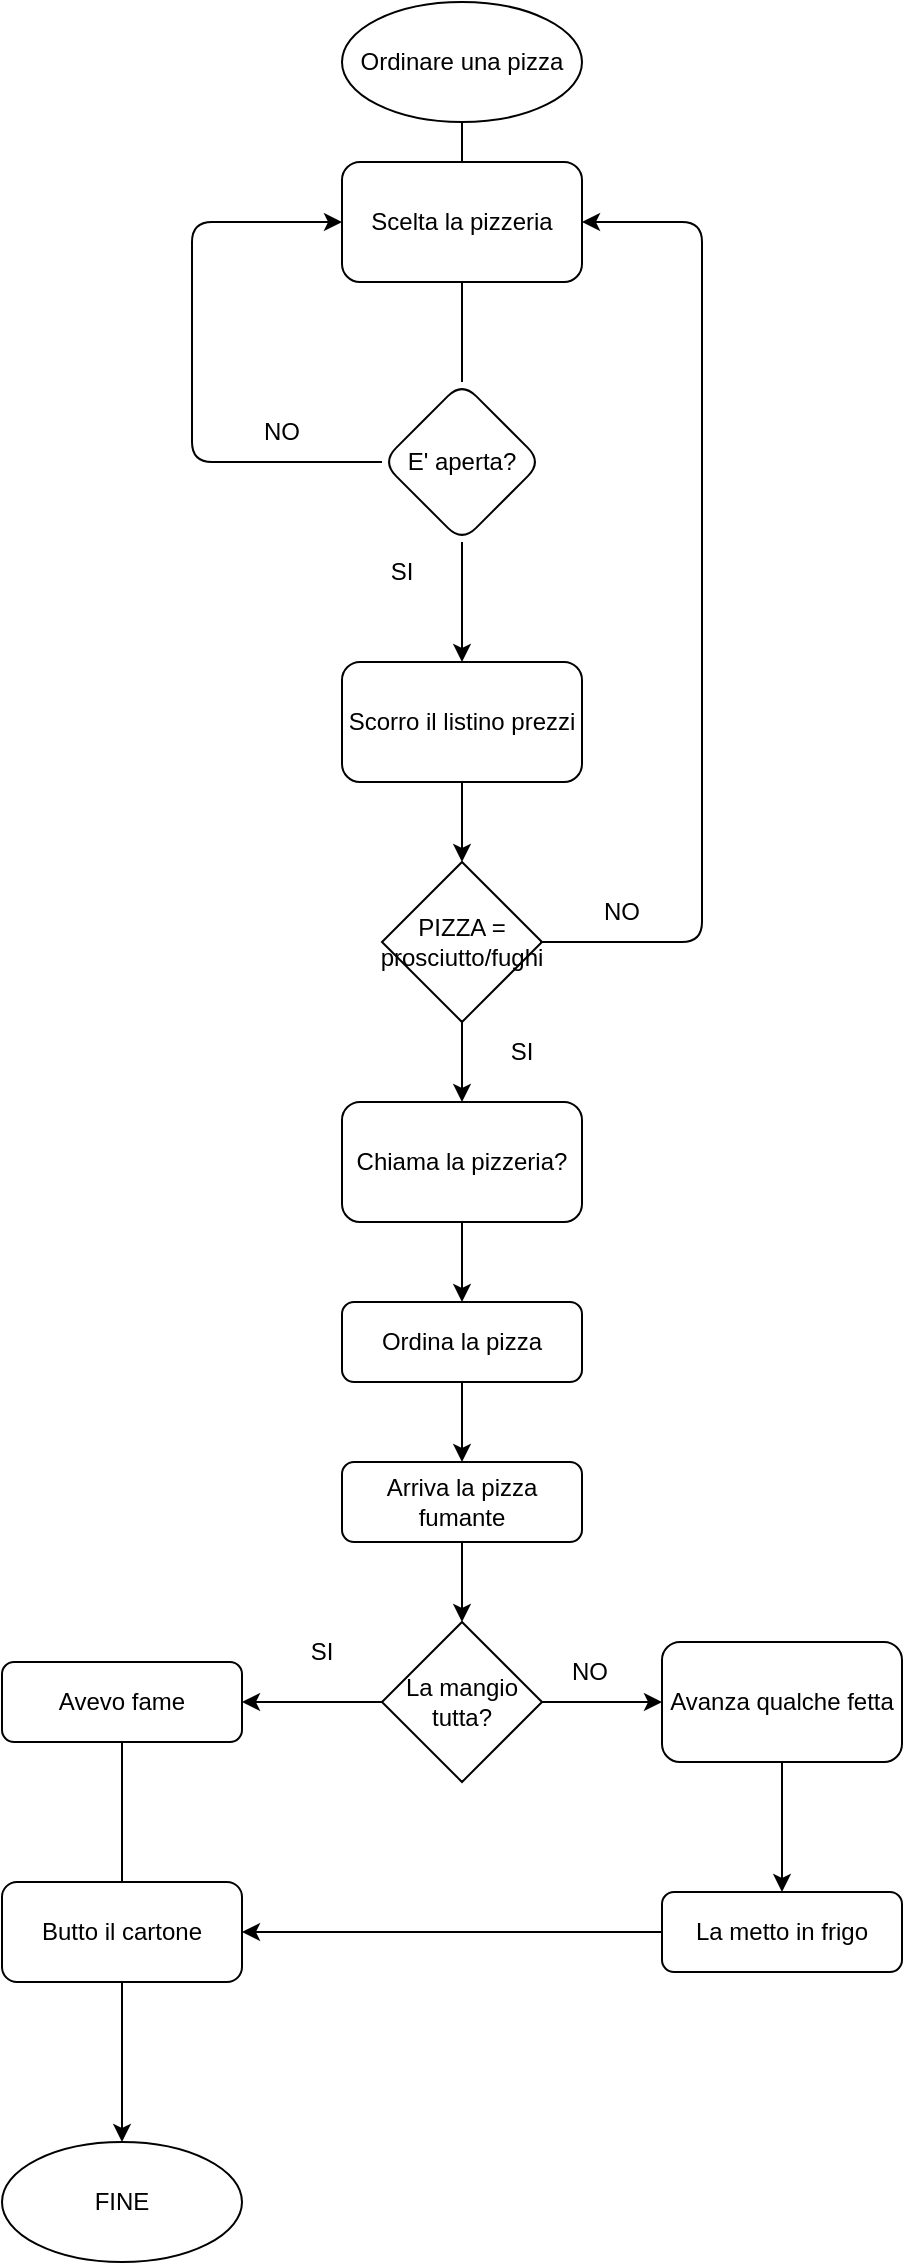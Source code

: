 <mxfile>
    <diagram id="vD0Yra5K1dsCdRTD-s6w" name="Pagina-1">
        <mxGraphModel dx="894" dy="629" grid="1" gridSize="10" guides="1" tooltips="1" connect="1" arrows="1" fold="1" page="1" pageScale="1" pageWidth="827" pageHeight="1169" math="0" shadow="0">
            <root>
                <mxCell id="0"/>
                <mxCell id="1" parent="0"/>
                <mxCell id="4" style="edgeStyle=none;html=1;startArrow=none;" edge="1" parent="1" source="32" target="5">
                    <mxGeometry relative="1" as="geometry">
                        <mxPoint x="380" y="120" as="targetPoint"/>
                    </mxGeometry>
                </mxCell>
                <mxCell id="2" value="Ordinare una pizza" style="ellipse;whiteSpace=wrap;html=1;" vertex="1" parent="1">
                    <mxGeometry x="320" width="120" height="60" as="geometry"/>
                </mxCell>
                <mxCell id="7" value="" style="edgeStyle=none;html=1;" edge="1" parent="1" source="5" target="6">
                    <mxGeometry relative="1" as="geometry"/>
                </mxCell>
                <mxCell id="5" value="Scorro il listino prezzi" style="rounded=1;whiteSpace=wrap;html=1;" vertex="1" parent="1">
                    <mxGeometry x="320" y="330" width="120" height="60" as="geometry"/>
                </mxCell>
                <mxCell id="11" value="" style="edgeStyle=none;html=1;" edge="1" parent="1" source="6" target="10">
                    <mxGeometry relative="1" as="geometry"/>
                </mxCell>
                <mxCell id="6" value="PIZZA = prosciutto/fughi" style="rhombus;whiteSpace=wrap;html=1;" vertex="1" parent="1">
                    <mxGeometry x="340" y="430" width="80" height="80" as="geometry"/>
                </mxCell>
                <mxCell id="10" value="Chiama la pizzeria?" style="rounded=1;whiteSpace=wrap;html=1;" vertex="1" parent="1">
                    <mxGeometry x="320" y="550" width="120" height="60" as="geometry"/>
                </mxCell>
                <mxCell id="18" value="SI" style="text;html=1;strokeColor=none;fillColor=none;align=center;verticalAlign=middle;whiteSpace=wrap;rounded=0;" vertex="1" parent="1">
                    <mxGeometry x="380" y="510" width="60" height="30" as="geometry"/>
                </mxCell>
                <mxCell id="23" value="" style="edgeStyle=none;html=1;" edge="1" parent="1" target="22">
                    <mxGeometry relative="1" as="geometry">
                        <mxPoint x="380.0" y="610.0" as="sourcePoint"/>
                    </mxGeometry>
                </mxCell>
                <mxCell id="40" value="" style="edgeStyle=none;html=1;" edge="1" parent="1" source="22" target="39">
                    <mxGeometry relative="1" as="geometry"/>
                </mxCell>
                <mxCell id="22" value="Ordina la pizza" style="rounded=1;whiteSpace=wrap;html=1;" vertex="1" parent="1">
                    <mxGeometry x="320" y="650" width="120" height="40" as="geometry"/>
                </mxCell>
                <mxCell id="30" value="Scelta la pizzeria" style="rounded=1;whiteSpace=wrap;html=1;" vertex="1" parent="1">
                    <mxGeometry x="320" y="80" width="120" height="60" as="geometry"/>
                </mxCell>
                <mxCell id="31" value="" style="edgeStyle=none;html=1;endArrow=none;" edge="1" parent="1" source="2" target="30">
                    <mxGeometry relative="1" as="geometry">
                        <mxPoint x="380.0" y="250" as="targetPoint"/>
                        <mxPoint x="380.0" y="60" as="sourcePoint"/>
                    </mxGeometry>
                </mxCell>
                <mxCell id="32" value="E' aperta?" style="rhombus;whiteSpace=wrap;html=1;rounded=1;" vertex="1" parent="1">
                    <mxGeometry x="340" y="190" width="80" height="80" as="geometry"/>
                </mxCell>
                <mxCell id="33" value="" style="edgeStyle=none;html=1;startArrow=none;endArrow=none;" edge="1" parent="1" source="30" target="32">
                    <mxGeometry relative="1" as="geometry">
                        <mxPoint x="380.0" y="250" as="targetPoint"/>
                        <mxPoint x="380.0" y="140" as="sourcePoint"/>
                    </mxGeometry>
                </mxCell>
                <mxCell id="34" value="SI" style="text;html=1;strokeColor=none;fillColor=none;align=center;verticalAlign=middle;whiteSpace=wrap;rounded=0;" vertex="1" parent="1">
                    <mxGeometry x="320" y="270" width="60" height="30" as="geometry"/>
                </mxCell>
                <mxCell id="35" value="" style="endArrow=classic;html=1;startArrow=none;" edge="1" parent="1">
                    <mxGeometry width="50" height="50" relative="1" as="geometry">
                        <mxPoint x="245" y="200" as="sourcePoint"/>
                        <mxPoint x="320" y="110" as="targetPoint"/>
                        <Array as="points">
                            <mxPoint x="245" y="110"/>
                        </Array>
                    </mxGeometry>
                </mxCell>
                <mxCell id="36" value="NO" style="text;html=1;strokeColor=none;fillColor=none;align=center;verticalAlign=middle;whiteSpace=wrap;rounded=0;" vertex="1" parent="1">
                    <mxGeometry x="260" y="200" width="60" height="30" as="geometry"/>
                </mxCell>
                <mxCell id="38" value="" style="endArrow=none;html=1;exitX=0;exitY=0.5;exitDx=0;exitDy=0;" edge="1" parent="1" source="32">
                    <mxGeometry width="50" height="50" relative="1" as="geometry">
                        <mxPoint x="340.0" y="230" as="sourcePoint"/>
                        <mxPoint x="245" y="190" as="targetPoint"/>
                        <Array as="points">
                            <mxPoint x="245" y="230"/>
                        </Array>
                    </mxGeometry>
                </mxCell>
                <mxCell id="42" value="" style="edgeStyle=none;html=1;" edge="1" parent="1" source="39" target="41">
                    <mxGeometry relative="1" as="geometry"/>
                </mxCell>
                <mxCell id="39" value="Arriva la pizza fumante" style="whiteSpace=wrap;html=1;rounded=1;" vertex="1" parent="1">
                    <mxGeometry x="320" y="730" width="120" height="40" as="geometry"/>
                </mxCell>
                <mxCell id="44" value="" style="edgeStyle=none;html=1;startArrow=none;" edge="1" parent="1" target="43">
                    <mxGeometry relative="1" as="geometry">
                        <mxPoint x="270" y="830.0" as="sourcePoint"/>
                    </mxGeometry>
                </mxCell>
                <mxCell id="46" value="" style="edgeStyle=none;html=1;" edge="1" parent="1" source="41" target="45">
                    <mxGeometry relative="1" as="geometry"/>
                </mxCell>
                <mxCell id="50" value="" style="edgeStyle=none;html=1;" edge="1" parent="1" source="41" target="43">
                    <mxGeometry relative="1" as="geometry"/>
                </mxCell>
                <mxCell id="41" value="La mangio tutta?" style="rhombus;whiteSpace=wrap;html=1;" vertex="1" parent="1">
                    <mxGeometry x="340" y="810" width="80" height="80" as="geometry"/>
                </mxCell>
                <mxCell id="53" value="" style="edgeStyle=none;html=1;" edge="1" parent="1" source="43" target="52">
                    <mxGeometry relative="1" as="geometry"/>
                </mxCell>
                <mxCell id="43" value="Avevo fame" style="rounded=1;whiteSpace=wrap;html=1;" vertex="1" parent="1">
                    <mxGeometry x="150" y="830" width="120" height="40" as="geometry"/>
                </mxCell>
                <mxCell id="56" value="" style="edgeStyle=none;html=1;" edge="1" parent="1" source="45" target="55">
                    <mxGeometry relative="1" as="geometry"/>
                </mxCell>
                <mxCell id="45" value="Avanza qualche fetta" style="rounded=1;whiteSpace=wrap;html=1;" vertex="1" parent="1">
                    <mxGeometry x="480" y="820" width="120" height="60" as="geometry"/>
                </mxCell>
                <mxCell id="47" value="NO" style="text;html=1;strokeColor=none;fillColor=none;align=center;verticalAlign=middle;whiteSpace=wrap;rounded=0;" vertex="1" parent="1">
                    <mxGeometry x="414" y="820" width="60" height="30" as="geometry"/>
                </mxCell>
                <mxCell id="51" value="SI" style="text;html=1;strokeColor=none;fillColor=none;align=center;verticalAlign=middle;whiteSpace=wrap;rounded=0;" vertex="1" parent="1">
                    <mxGeometry x="280" y="810" width="60" height="30" as="geometry"/>
                </mxCell>
                <mxCell id="52" value="FINE" style="ellipse;whiteSpace=wrap;html=1;rounded=1;" vertex="1" parent="1">
                    <mxGeometry x="150" y="1070" width="120" height="60" as="geometry"/>
                </mxCell>
                <mxCell id="54" value="Butto il cartone" style="rounded=1;whiteSpace=wrap;html=1;" vertex="1" parent="1">
                    <mxGeometry x="150" y="940" width="120" height="50" as="geometry"/>
                </mxCell>
                <mxCell id="55" value="La metto in frigo" style="whiteSpace=wrap;html=1;rounded=1;" vertex="1" parent="1">
                    <mxGeometry x="480" y="945" width="120" height="40" as="geometry"/>
                </mxCell>
                <mxCell id="59" value="" style="endArrow=classic;html=1;exitX=0;exitY=0.5;exitDx=0;exitDy=0;entryX=1;entryY=0.5;entryDx=0;entryDy=0;" edge="1" parent="1" source="55" target="54">
                    <mxGeometry width="50" height="50" relative="1" as="geometry">
                        <mxPoint x="360" y="870" as="sourcePoint"/>
                        <mxPoint x="410" y="820" as="targetPoint"/>
                    </mxGeometry>
                </mxCell>
                <mxCell id="60" value="NO" style="text;html=1;strokeColor=none;fillColor=none;align=center;verticalAlign=middle;whiteSpace=wrap;rounded=0;" vertex="1" parent="1">
                    <mxGeometry x="430" y="440" width="60" height="30" as="geometry"/>
                </mxCell>
                <mxCell id="61" value="" style="endArrow=classic;html=1;entryX=1;entryY=0.5;entryDx=0;entryDy=0;" edge="1" parent="1" target="30">
                    <mxGeometry width="50" height="50" relative="1" as="geometry">
                        <mxPoint x="419" y="470" as="sourcePoint"/>
                        <mxPoint x="500" y="120" as="targetPoint"/>
                        <Array as="points">
                            <mxPoint x="500" y="470"/>
                            <mxPoint x="500" y="290"/>
                            <mxPoint x="500" y="190"/>
                            <mxPoint x="500" y="110"/>
                        </Array>
                    </mxGeometry>
                </mxCell>
            </root>
        </mxGraphModel>
    </diagram>
</mxfile>